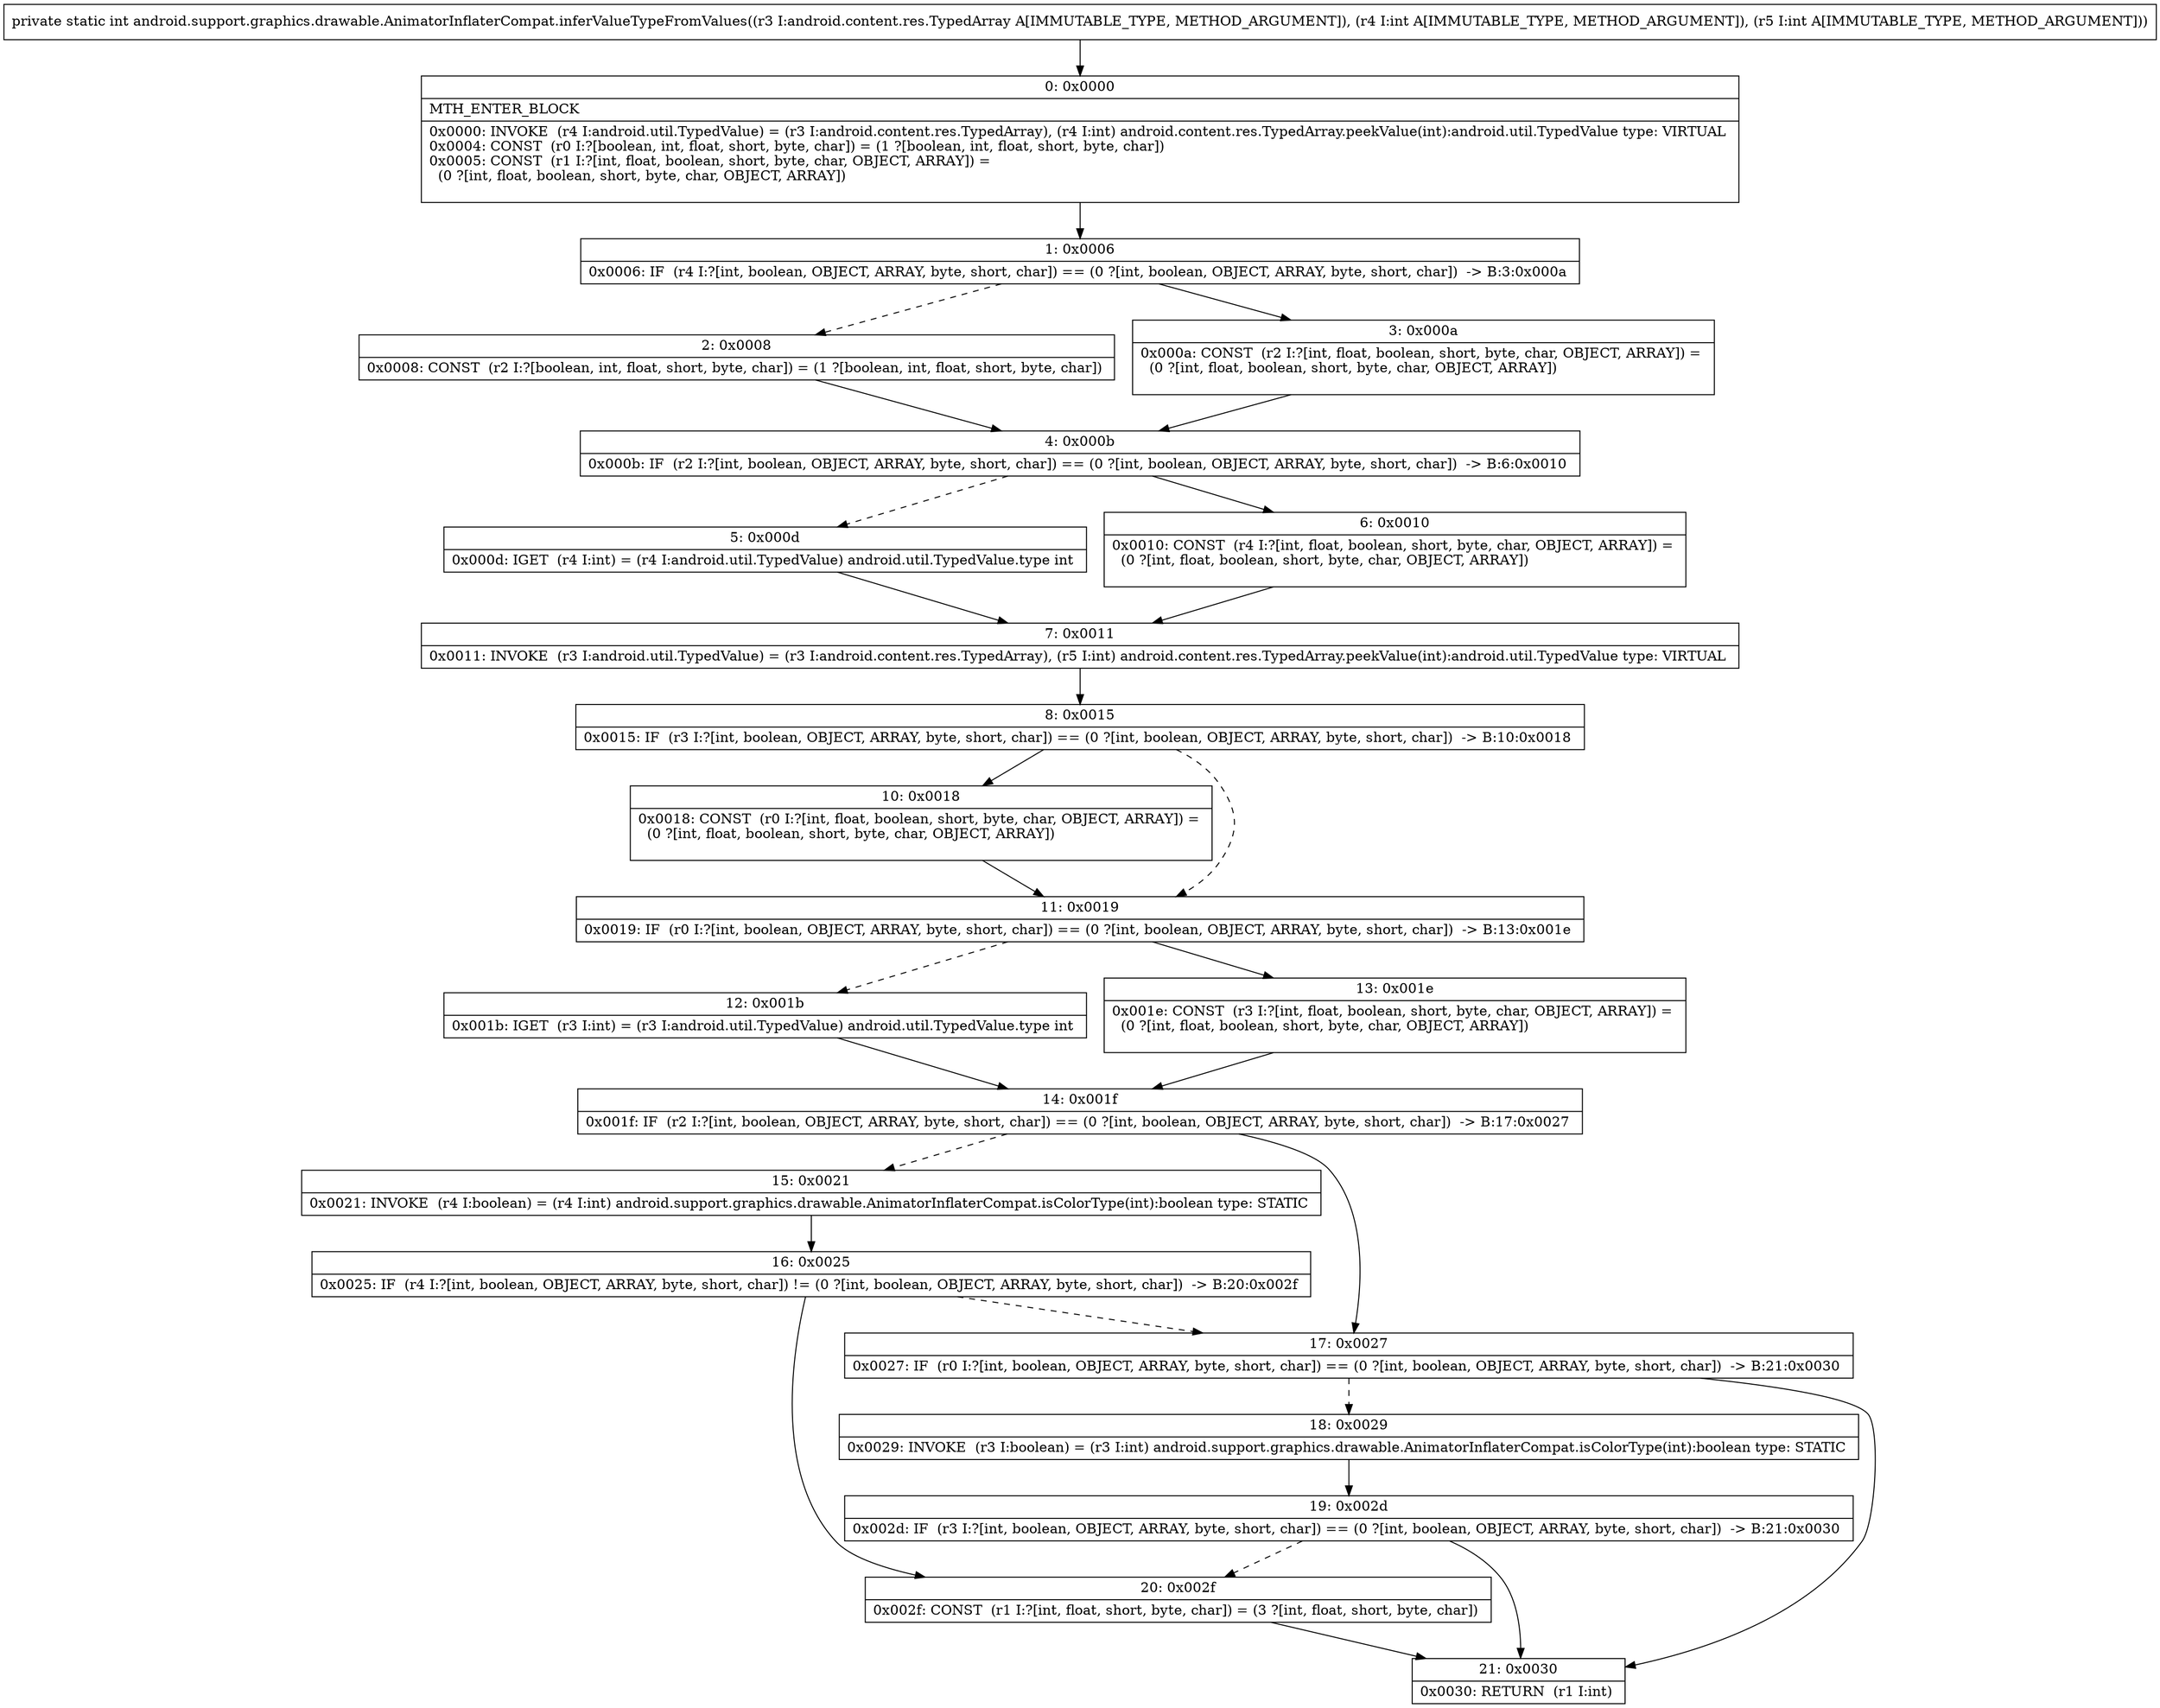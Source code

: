 digraph "CFG forandroid.support.graphics.drawable.AnimatorInflaterCompat.inferValueTypeFromValues(Landroid\/content\/res\/TypedArray;II)I" {
Node_0 [shape=record,label="{0\:\ 0x0000|MTH_ENTER_BLOCK\l|0x0000: INVOKE  (r4 I:android.util.TypedValue) = (r3 I:android.content.res.TypedArray), (r4 I:int) android.content.res.TypedArray.peekValue(int):android.util.TypedValue type: VIRTUAL \l0x0004: CONST  (r0 I:?[boolean, int, float, short, byte, char]) = (1 ?[boolean, int, float, short, byte, char]) \l0x0005: CONST  (r1 I:?[int, float, boolean, short, byte, char, OBJECT, ARRAY]) = \l  (0 ?[int, float, boolean, short, byte, char, OBJECT, ARRAY])\l \l}"];
Node_1 [shape=record,label="{1\:\ 0x0006|0x0006: IF  (r4 I:?[int, boolean, OBJECT, ARRAY, byte, short, char]) == (0 ?[int, boolean, OBJECT, ARRAY, byte, short, char])  \-\> B:3:0x000a \l}"];
Node_2 [shape=record,label="{2\:\ 0x0008|0x0008: CONST  (r2 I:?[boolean, int, float, short, byte, char]) = (1 ?[boolean, int, float, short, byte, char]) \l}"];
Node_3 [shape=record,label="{3\:\ 0x000a|0x000a: CONST  (r2 I:?[int, float, boolean, short, byte, char, OBJECT, ARRAY]) = \l  (0 ?[int, float, boolean, short, byte, char, OBJECT, ARRAY])\l \l}"];
Node_4 [shape=record,label="{4\:\ 0x000b|0x000b: IF  (r2 I:?[int, boolean, OBJECT, ARRAY, byte, short, char]) == (0 ?[int, boolean, OBJECT, ARRAY, byte, short, char])  \-\> B:6:0x0010 \l}"];
Node_5 [shape=record,label="{5\:\ 0x000d|0x000d: IGET  (r4 I:int) = (r4 I:android.util.TypedValue) android.util.TypedValue.type int \l}"];
Node_6 [shape=record,label="{6\:\ 0x0010|0x0010: CONST  (r4 I:?[int, float, boolean, short, byte, char, OBJECT, ARRAY]) = \l  (0 ?[int, float, boolean, short, byte, char, OBJECT, ARRAY])\l \l}"];
Node_7 [shape=record,label="{7\:\ 0x0011|0x0011: INVOKE  (r3 I:android.util.TypedValue) = (r3 I:android.content.res.TypedArray), (r5 I:int) android.content.res.TypedArray.peekValue(int):android.util.TypedValue type: VIRTUAL \l}"];
Node_8 [shape=record,label="{8\:\ 0x0015|0x0015: IF  (r3 I:?[int, boolean, OBJECT, ARRAY, byte, short, char]) == (0 ?[int, boolean, OBJECT, ARRAY, byte, short, char])  \-\> B:10:0x0018 \l}"];
Node_10 [shape=record,label="{10\:\ 0x0018|0x0018: CONST  (r0 I:?[int, float, boolean, short, byte, char, OBJECT, ARRAY]) = \l  (0 ?[int, float, boolean, short, byte, char, OBJECT, ARRAY])\l \l}"];
Node_11 [shape=record,label="{11\:\ 0x0019|0x0019: IF  (r0 I:?[int, boolean, OBJECT, ARRAY, byte, short, char]) == (0 ?[int, boolean, OBJECT, ARRAY, byte, short, char])  \-\> B:13:0x001e \l}"];
Node_12 [shape=record,label="{12\:\ 0x001b|0x001b: IGET  (r3 I:int) = (r3 I:android.util.TypedValue) android.util.TypedValue.type int \l}"];
Node_13 [shape=record,label="{13\:\ 0x001e|0x001e: CONST  (r3 I:?[int, float, boolean, short, byte, char, OBJECT, ARRAY]) = \l  (0 ?[int, float, boolean, short, byte, char, OBJECT, ARRAY])\l \l}"];
Node_14 [shape=record,label="{14\:\ 0x001f|0x001f: IF  (r2 I:?[int, boolean, OBJECT, ARRAY, byte, short, char]) == (0 ?[int, boolean, OBJECT, ARRAY, byte, short, char])  \-\> B:17:0x0027 \l}"];
Node_15 [shape=record,label="{15\:\ 0x0021|0x0021: INVOKE  (r4 I:boolean) = (r4 I:int) android.support.graphics.drawable.AnimatorInflaterCompat.isColorType(int):boolean type: STATIC \l}"];
Node_16 [shape=record,label="{16\:\ 0x0025|0x0025: IF  (r4 I:?[int, boolean, OBJECT, ARRAY, byte, short, char]) != (0 ?[int, boolean, OBJECT, ARRAY, byte, short, char])  \-\> B:20:0x002f \l}"];
Node_17 [shape=record,label="{17\:\ 0x0027|0x0027: IF  (r0 I:?[int, boolean, OBJECT, ARRAY, byte, short, char]) == (0 ?[int, boolean, OBJECT, ARRAY, byte, short, char])  \-\> B:21:0x0030 \l}"];
Node_18 [shape=record,label="{18\:\ 0x0029|0x0029: INVOKE  (r3 I:boolean) = (r3 I:int) android.support.graphics.drawable.AnimatorInflaterCompat.isColorType(int):boolean type: STATIC \l}"];
Node_19 [shape=record,label="{19\:\ 0x002d|0x002d: IF  (r3 I:?[int, boolean, OBJECT, ARRAY, byte, short, char]) == (0 ?[int, boolean, OBJECT, ARRAY, byte, short, char])  \-\> B:21:0x0030 \l}"];
Node_20 [shape=record,label="{20\:\ 0x002f|0x002f: CONST  (r1 I:?[int, float, short, byte, char]) = (3 ?[int, float, short, byte, char]) \l}"];
Node_21 [shape=record,label="{21\:\ 0x0030|0x0030: RETURN  (r1 I:int) \l}"];
MethodNode[shape=record,label="{private static int android.support.graphics.drawable.AnimatorInflaterCompat.inferValueTypeFromValues((r3 I:android.content.res.TypedArray A[IMMUTABLE_TYPE, METHOD_ARGUMENT]), (r4 I:int A[IMMUTABLE_TYPE, METHOD_ARGUMENT]), (r5 I:int A[IMMUTABLE_TYPE, METHOD_ARGUMENT])) }"];
MethodNode -> Node_0;
Node_0 -> Node_1;
Node_1 -> Node_2[style=dashed];
Node_1 -> Node_3;
Node_2 -> Node_4;
Node_3 -> Node_4;
Node_4 -> Node_5[style=dashed];
Node_4 -> Node_6;
Node_5 -> Node_7;
Node_6 -> Node_7;
Node_7 -> Node_8;
Node_8 -> Node_10;
Node_8 -> Node_11[style=dashed];
Node_10 -> Node_11;
Node_11 -> Node_12[style=dashed];
Node_11 -> Node_13;
Node_12 -> Node_14;
Node_13 -> Node_14;
Node_14 -> Node_15[style=dashed];
Node_14 -> Node_17;
Node_15 -> Node_16;
Node_16 -> Node_17[style=dashed];
Node_16 -> Node_20;
Node_17 -> Node_18[style=dashed];
Node_17 -> Node_21;
Node_18 -> Node_19;
Node_19 -> Node_20[style=dashed];
Node_19 -> Node_21;
Node_20 -> Node_21;
}

